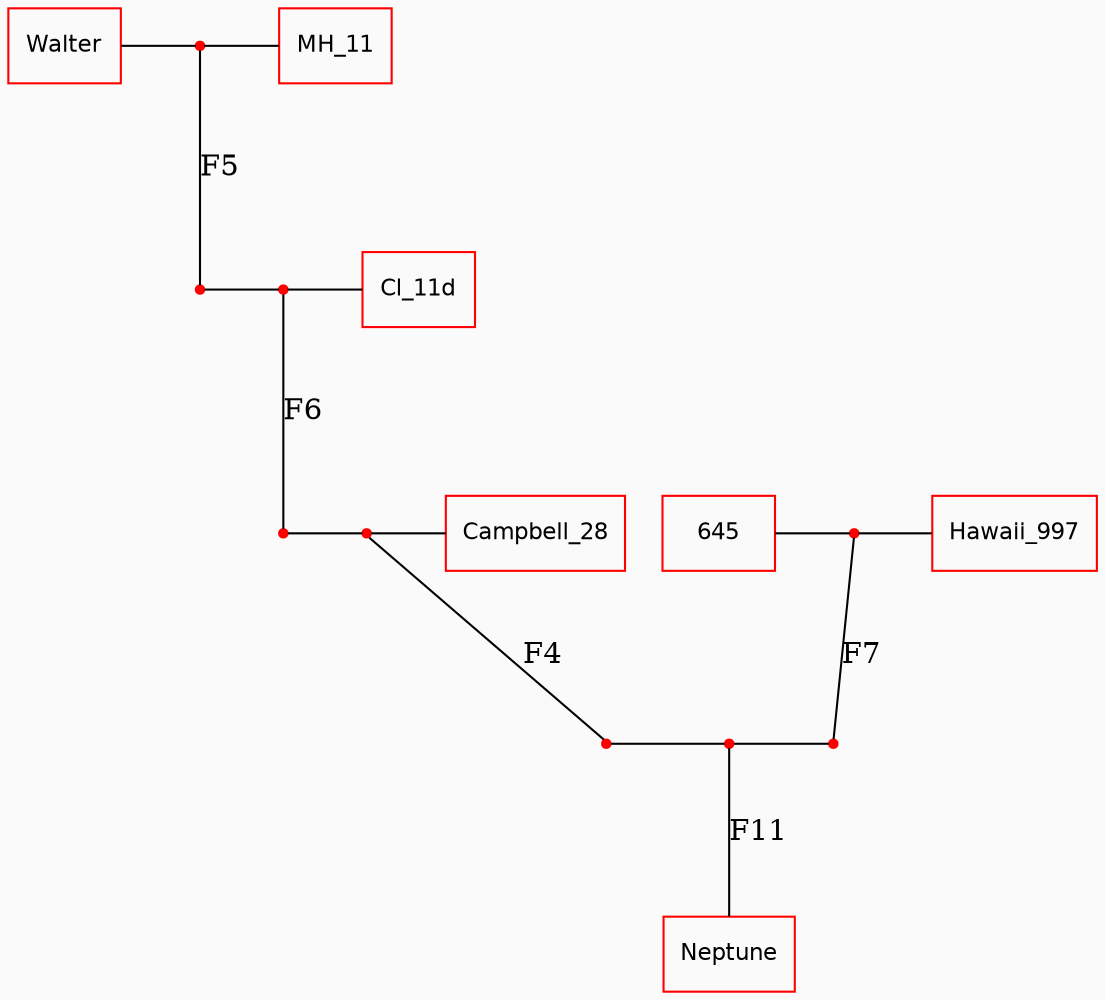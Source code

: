 graph neptune {
	graph [bgcolor="#FAFAFA", ranksep=".9"];
	node [label="\N", shape=box, color=red, fontsize=11, fontname=Helvetica];
	graph [bb="0,0,512,484",
		_draw_="c 9 -#fafafaff C 9 -#fafafaff P 4 0 -1 0 484 513 484 513 -1 ",
		xdotversion="1.2"];
	subgraph Generation0 {
		graph [rank=same,
			bb="",
			_draw_="",
			xdotversion=""];
		Walter [href="#", onmouseover="stm(Text[14],Style[12])", onmouseout="htm()", pos="27,466", width="0.75", height="0.5", _draw_="c 9 -#ff0000ff p 4 54 484 0 484 0 448 54 448 ", _ldraw_="F 11.000000 9 -Helvetica c 9 -#000000ff T 27 463 0 32 6 -Walter "];
		MH_11 [href="#", onmouseover="stm(Text[14],Style[12])", onmouseout="htm()", pos="157,466", width="0.75", height="0.5", _draw_="c 9 -#ff0000ff p 4 184 484 130 484 130 448 184 448 ", _ldraw_="F 11.000000 9 -Helvetica c 9 -#000000ff T 157 463 0 36 5 -MH_11 "];
		walterandmh [shape=point, pos="92,466", width="0.055556", height="0.055556", _draw_="c 9 -#ff0000ff C 9 -#ff0000ff E 92 466 2 2 "];
		Walter -- walterandmh [pos="54.168,466 66.089,466 78.01,466 89.931,466", _draw_="c 9 -#000000ff B 4 54 466 66 466 78 466 90 466 "];
		walterandmh -- MH_11 [pos="94.031,466 106,466 117.97,466 129.94,466", _draw_="c 9 -#000000ff B 4 94 466 106 466 118 466 130 466 "];
	}
	subgraph Generation0kids {
		graph [rank=same,
			bb="",
			_draw_="",
			xdotversion=""];
		Cl_11d [href="#", onmouseover="stm(Text[14],Style[12])", onmouseout="htm()", pos="197,346", width="0.75", height="0.5", _draw_="c 9 -#ff0000ff p 4 224 364 170 364 170 328 224 328 ", _ldraw_="F 11.000000 9 -Helvetica c 9 -#000000ff T 197 343 0 35 6 -Cl_11d "];
		f5joint [shape=point, pos="92,346", width="0.055556", height="0.055556", _draw_="c 9 -#ff0000ff C 9 -#ff0000ff E 92 346 2 2 "];
		f5jointandcl [shape=point, pos="132,346", width="0.055556", height="0.055556", _draw_="c 9 -#ff0000ff C 9 -#ff0000ff E 132 346 2 2 "];
		f5joint -- f5jointandcl [pos="93.875,346 105.89,346 117.9,346 129.92,346", _draw_="c 9 -#000000ff B 4 94 346 106 346 118 346 130 346 "];
		f5jointandcl -- Cl_11d [pos="134.03,346 146,346 157.97,346 169.94,346", _draw_="c 9 -#000000ff B 4 134 346 146 346 158 346 170 346 "];
	}
	subgraph Generation1kids {
		graph [rank=same,
			bb="",
			_draw_="",
			xdotversion=""];
		Campbell_28 [href="#", onmouseover="stm(Text[14],Style[12])", onmouseout="htm()", pos="250,226", width="1.1111", height="0.5", _draw_="c 9 -#ff0000ff p 4 290 244 210 244 210 208 290 208 ", _ldraw_="F 11.000000 9 -Helvetica c 9 -#000000ff T 250 223 0 64 11 -Campbell_28 "];
		645 [href="#", onmouseover="stm(Text[14],Style[12])", onmouseout="htm()", pos="335,226", width="0.75", height="0.5", _draw_="c 9 -#ff0000ff p 4 362 244 308 244 308 208 362 208 ", _ldraw_="F 11.000000 9 -Helvetica c 9 -#000000ff T 335 223 0 19 3 -645 "];
		Hawaii_997 [href="#", onmouseover="stm(Text[14],Style[12])", onmouseout="htm()", pos="475,226", width="1.0278", height="0.5", _draw_="c 9 -#ff0000ff p 4 512 244 438 244 438 208 512 208 ", _ldraw_="F 11.000000 9 -Helvetica c 9 -#000000ff T 475 223 0 58 10 -Hawaii_997 "];
		hawaiiand645 [shape=point, pos="400,226", width="0.055556", height="0.055556", _draw_="c 9 -#ff0000ff C 9 -#ff0000ff E 400 226 2 2 "];
		f6joint [shape=point, pos="132,226", width="0.055556", height="0.055556", _draw_="c 9 -#ff0000ff C 9 -#ff0000ff E 132 226 2 2 "];
		f6jointandcampbell [shape=point, pos="172,226", width="0.055556", height="0.055556", _draw_="c 9 -#ff0000ff C 9 -#ff0000ff E 172 226 2 2 "];
		f6joint -- f6jointandcampbell [pos="133.88,226 145.89,226 157.9,226 169.92,226", _draw_="c 9 -#000000ff B 4 134 226 146 226 158 226 170 226 "];
		f6jointandcampbell -- Campbell_28 [pos="173.83,226 185.83,226 197.83,226 209.83,226", _draw_="c 9 -#000000ff B 4 174 226 186 226 198 226 210 226 "];
		645 -- hawaiiand645 [pos="362.17,226 374.09,226 386.01,226 397.93,226", _draw_="c 9 -#000000ff B 4 362 226 374 226 386 226 398 226 "];
		hawaiiand645 -- Hawaii_997 [pos="402.05,226 414.02,226 425.99,226 437.96,226", _draw_="c 9 -#000000ff B 4 402 226 414 226 426 226 438 226 "];
	}
	subgraph Generation2kids {
		graph [rank=same,
			bb="",
			_draw_="",
			xdotversion=""];
		f4joint [shape=point, pos="172,122", width="0.055556", height="0.055556", _draw_="c 9 -#ff0000ff C 9 -#ff0000ff E 172 122 2 2 "];
		f7joint [shape=point, pos="400,122", width="0.055556", height="0.055556", _draw_="c 9 -#ff0000ff C 9 -#ff0000ff E 400 122 2 2 "];
		f4jointandf7joint [shape=point, pos="286,122", width="0.055556", height="0.055556", _draw_="c 9 -#ff0000ff C 9 -#ff0000ff E 286 122 2 2 "];
		f4joint -- f4jointandf7joint [pos="174.23,122 210.76,122 247.29,122 283.82,122", _draw_="c 9 -#000000ff B 4 174 122 211 122 247 122 284 122 "];
		f4jointandf7joint -- f7joint [pos="288.23,122 324.76,122 361.29,122 397.82,122", _draw_="c 9 -#000000ff B 4 288 122 325 122 361 122 398 122 "];
	}
	subgraph Generation3kids {
		graph [rank=same,
			bb="",
			_draw_="",
			xdotversion=""];
		Neptune [href="#", onmouseover="stm(Text[14],Style[12])", onmouseout="htm()", pos="286,18", width="0.80556", height="0.5", _draw_="c 9 -#ff0000ff p 4 315 36 257 36 257 0 315 0 ", _ldraw_="F 11.000000 9 -Helvetica c 9 -#000000ff T 286 15 0 42 7 -Neptune "];
	}
	walterandmh -- f5joint [label=F5, labeldistance=3, pos="92,463.92 92,449.35 92,362.89 92,348.14", lp="101,406", _draw_="c 9 -#000000ff B 4 92 464 92 449 92 363 92 348 ", _ldraw_="F 14.000000 11 -Times-Roman c 9 -#000000ff T 101 401 0 18 2 -F5 "];
	f5jointandcl -- f6joint [label=F6, labeldistance=1, pos="132,343.92 132,329.35 132,242.89 132,228.14", lp="141,286", _draw_="c 9 -#000000ff B 4 132 344 132 329 132 243 132 228 ", _ldraw_="F 14.000000 11 -Times-Roman c 9 -#000000ff T 141 281 0 18 2 -F6 "];
	hawaiiand645 -- f7joint [label=F7, labeldistance=1, pos="400,224.19 400,211.57 400,136.64 400,123.85", lp="409,166", _draw_="c 9 -#000000ff B 4 400 224 400 212 400 137 400 124 ", _ldraw_="F 14.000000 11 -Times-Roman c 9 -#000000ff T 409 161 0 18 2 -F7 "];
	f6jointandcampbell -- f4joint [label=F4, labeldistance=1, pos="172,224.19 172,211.57 172,136.64 172,123.85", lp="181,166", _draw_="c 9 -#000000ff B 4 172 224 172 212 172 137 172 124 ", _ldraw_="F 14.000000 11 -Times-Roman c 9 -#000000ff T 181 161 0 18 2 -F4 "];
	f4jointandf7joint -- Neptune [label=F11, labeldistance=1, pos="286,120.19 286,110.38 286,62.866 286,36.22", lp="299.5,78", _draw_="c 9 -#000000ff B 4 286 120 286 110 286 63 286 36 ", _ldraw_="F 14.000000 11 -Times-Roman c 9 -#000000ff T 300 73 0 27 3 -F11 "];
}
